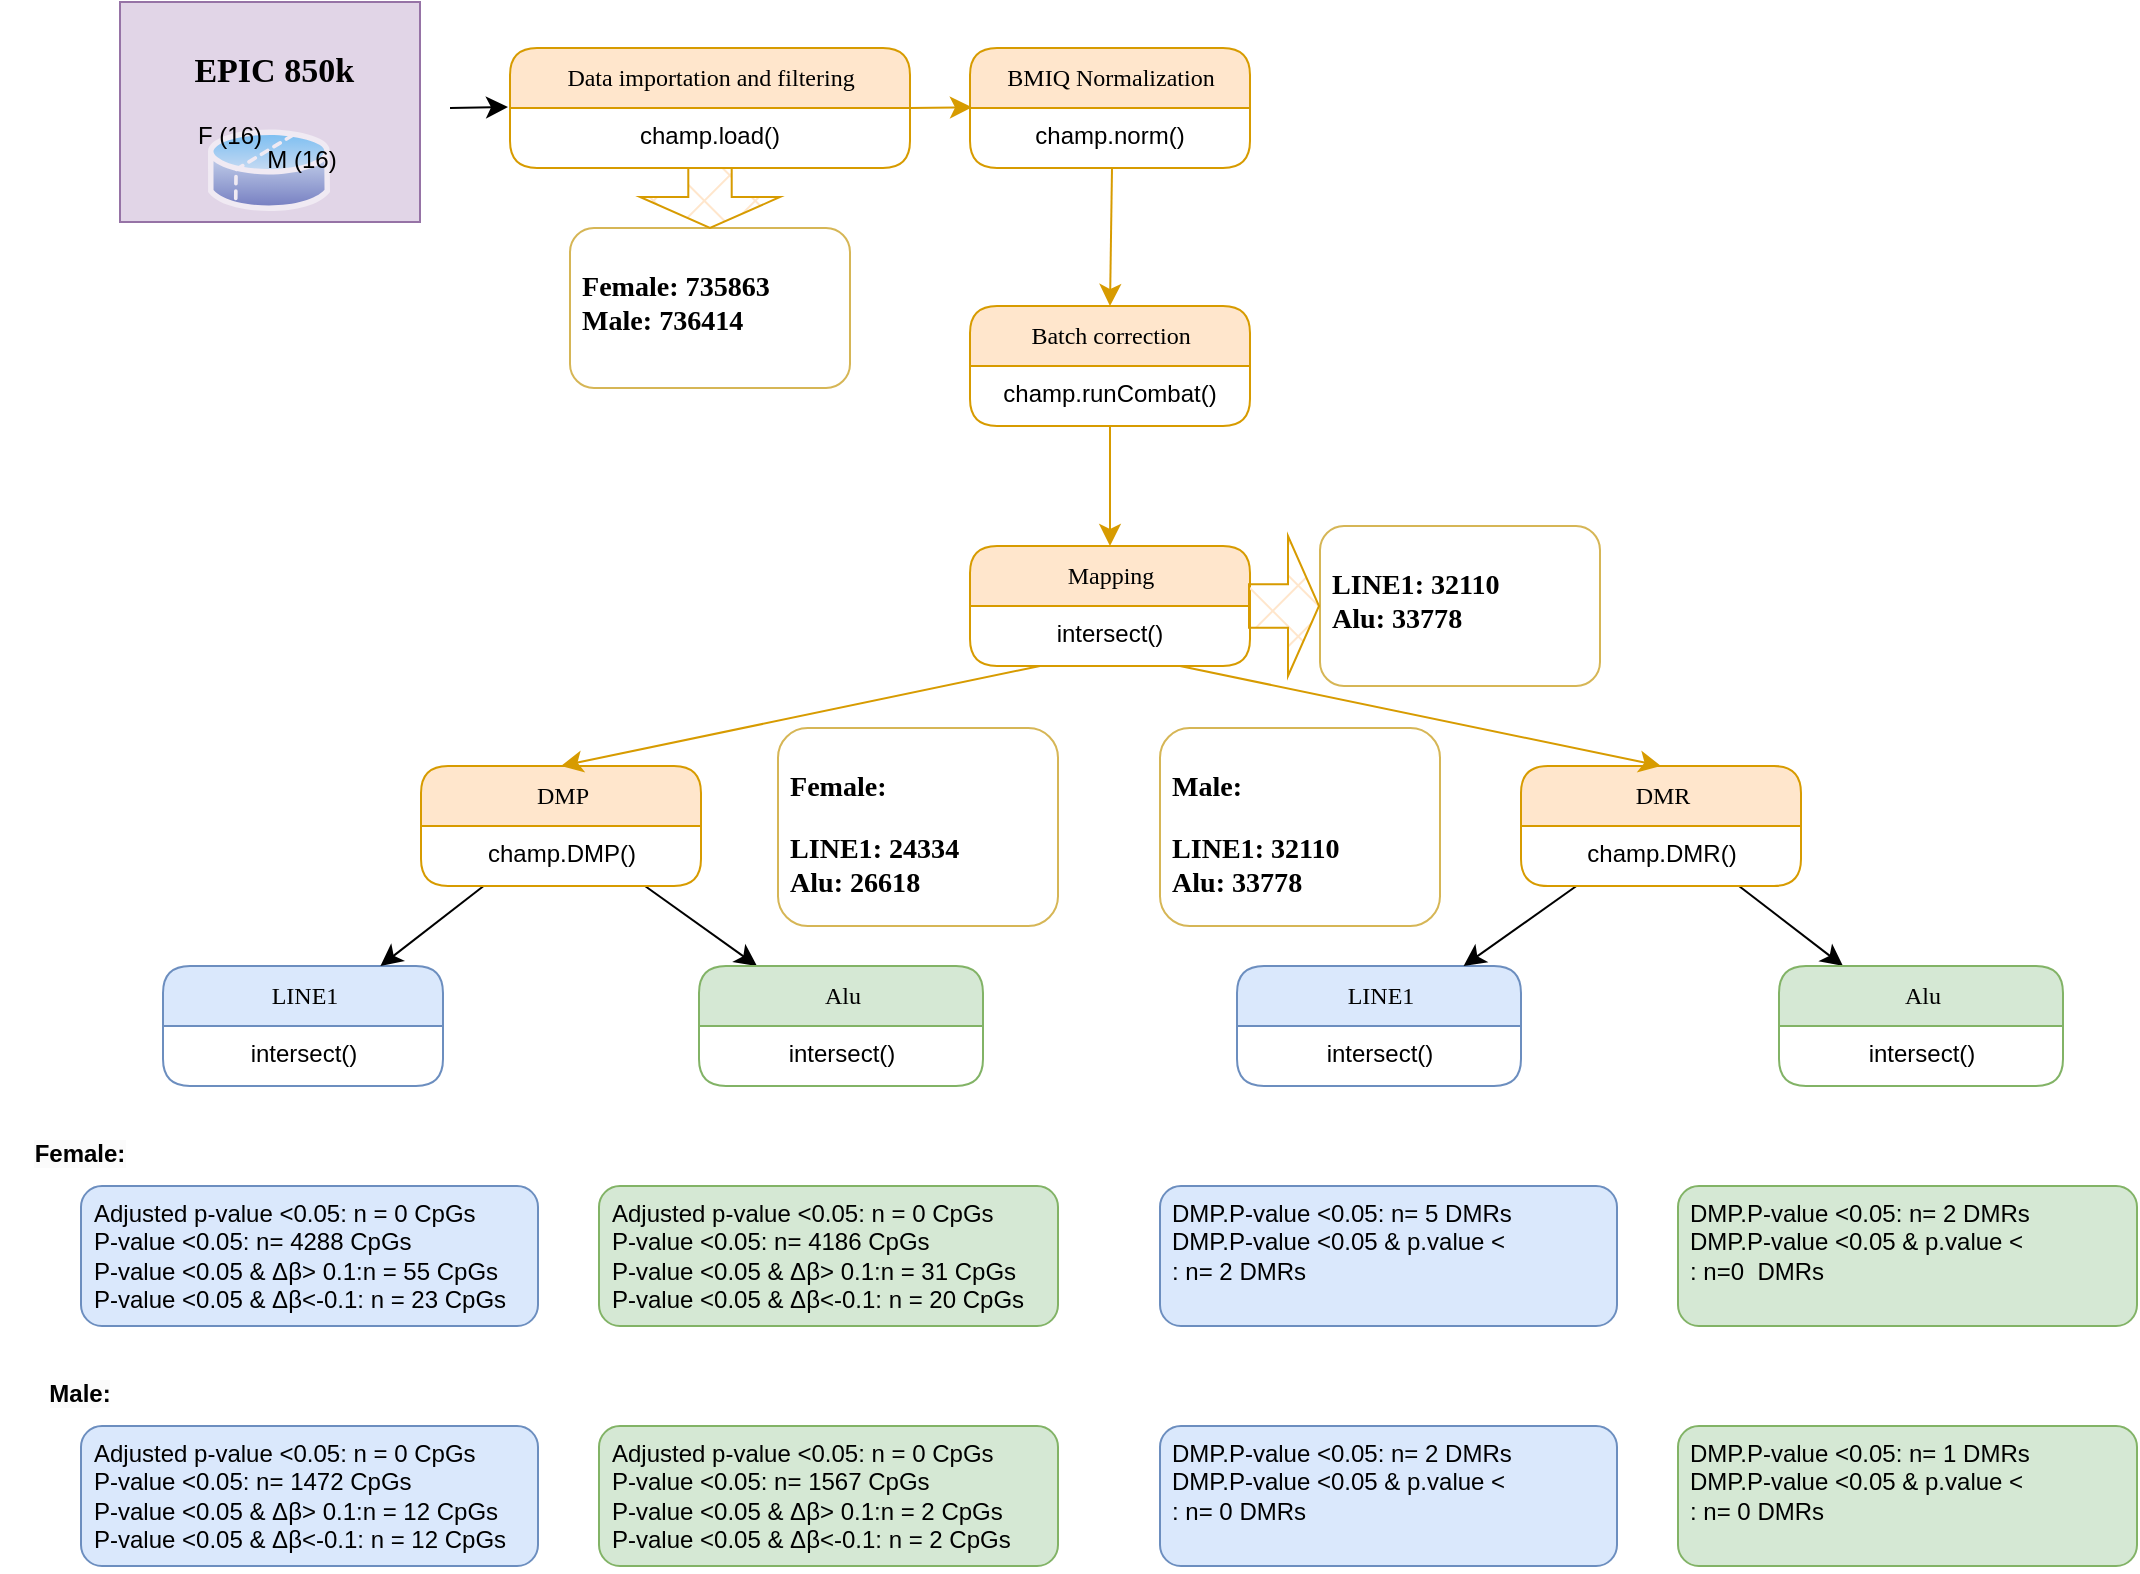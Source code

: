 <mxfile version="22.1.11" type="github">
  <diagram name="Page-1" id="52a04d89-c75d-2922-d76d-85b35f80e030">
    <mxGraphModel dx="1434" dy="738" grid="1" gridSize="10" guides="1" tooltips="1" connect="1" arrows="1" fold="1" page="1" pageScale="1" pageWidth="1100" pageHeight="850" background="none" math="0" shadow="0">
      <root>
        <mxCell id="0" />
        <mxCell id="1" parent="0" />
        <mxCell id="17472293e6e8944d-30" value="&lt;b style=&quot;font-size: 17px;&quot;&gt;&amp;nbsp;EPIC 850k&lt;br&gt;&lt;br&gt;&lt;br&gt;&lt;/b&gt;" style="whiteSpace=wrap;html=1;rounded=0;shadow=0;comic=0;labelBackgroundColor=none;strokeWidth=1;fontFamily=Verdana;fontSize=12;align=center;fillColor=#e1d5e7;strokeColor=#9673a6;" parent="1" vertex="1">
          <mxGeometry x="60" y="17" width="150" height="110" as="geometry" />
        </mxCell>
        <mxCell id="1fdf3b25b50cf41e-1" value="Data importation and filtering" style="swimlane;html=1;fontStyle=0;childLayout=stackLayout;horizontal=1;startSize=30;fillColor=#ffe6cc;horizontalStack=0;resizeParent=1;resizeLast=0;collapsible=1;marginBottom=0;swimlaneFillColor=#ffffff;align=center;rounded=1;shadow=0;comic=0;labelBackgroundColor=none;strokeWidth=1;fontFamily=Verdana;fontSize=12;strokeColor=#d79b00;" parent="1" vertex="1">
          <mxGeometry x="255" y="40" width="200" height="60" as="geometry">
            <mxRectangle x="210" y="40" width="220" height="30" as="alternateBounds" />
          </mxGeometry>
        </mxCell>
        <mxCell id="1fdf3b25b50cf41e-2" value="champ.load()" style="text;html=1;spacingLeft=4;spacingRight=4;whiteSpace=wrap;overflow=hidden;rotatable=0;points=[[0,0.5],[1,0.5]];portConstraint=eastwest;align=center;rounded=1;" parent="1fdf3b25b50cf41e-1" vertex="1">
          <mxGeometry y="30" width="200" height="30" as="geometry" />
        </mxCell>
        <mxCell id="1fdf3b25b50cf41e-39" style="edgeStyle=none;html=1;labelBackgroundColor=none;startFill=0;startSize=8;endFill=1;endSize=8;fontFamily=Verdana;fontSize=12;exitX=0.5;exitY=1;exitDx=0;exitDy=0;entryX=0.5;entryY=0;entryDx=0;entryDy=0;fillColor=#ffe6cc;strokeColor=#d79b00;exitPerimeter=0;" parent="1" source="kF38xr9CEb3hzS80Rq1o-6" target="1fdf3b25b50cf41e-9" edge="1">
          <mxGeometry relative="1" as="geometry">
            <mxPoint x="655" y="70" as="targetPoint" />
          </mxGeometry>
        </mxCell>
        <mxCell id="1fdf3b25b50cf41e-7" value="BMIQ Normalization" style="swimlane;html=1;fontStyle=0;childLayout=stackLayout;horizontal=1;startSize=30;fillColor=#ffe6cc;horizontalStack=0;resizeParent=1;resizeLast=0;collapsible=1;marginBottom=0;swimlaneFillColor=#ffffff;align=center;rounded=1;shadow=0;comic=0;labelBackgroundColor=none;strokeWidth=1;fontFamily=Verdana;fontSize=12;strokeColor=#d79b00;" parent="1" vertex="1">
          <mxGeometry x="485" y="40" width="140" height="60" as="geometry" />
        </mxCell>
        <mxCell id="1fdf3b25b50cf41e-8" value="champ.norm()" style="text;html=1;spacingLeft=4;spacingRight=4;whiteSpace=wrap;overflow=hidden;rotatable=0;points=[[0,0.5],[1,0.5]];portConstraint=eastwest;align=center;rounded=1;" parent="1fdf3b25b50cf41e-7" vertex="1">
          <mxGeometry y="30" width="140" height="30" as="geometry" />
        </mxCell>
        <mxCell id="1fdf3b25b50cf41e-9" value="Mapping" style="swimlane;html=1;fontStyle=0;childLayout=stackLayout;horizontal=1;startSize=30;fillColor=#ffe6cc;horizontalStack=0;resizeParent=1;resizeLast=0;collapsible=1;marginBottom=0;swimlaneFillColor=#ffffff;align=center;rounded=1;shadow=0;comic=0;labelBackgroundColor=none;strokeWidth=1;fontFamily=Verdana;fontSize=12;strokeColor=#d79b00;" parent="1" vertex="1">
          <mxGeometry x="485" y="289" width="140" height="60" as="geometry" />
        </mxCell>
        <mxCell id="1fdf3b25b50cf41e-10" value="intersect()" style="text;html=1;spacingLeft=4;spacingRight=4;whiteSpace=wrap;overflow=hidden;rotatable=0;points=[[0,0.5],[1,0.5]];portConstraint=eastwest;align=center;rounded=1;" parent="1fdf3b25b50cf41e-9" vertex="1">
          <mxGeometry y="30" width="140" height="30" as="geometry" />
        </mxCell>
        <mxCell id="1fdf3b25b50cf41e-17" value="LINE1" style="swimlane;html=1;fontStyle=0;childLayout=stackLayout;horizontal=1;startSize=30;fillColor=#dae8fc;horizontalStack=0;resizeParent=1;resizeLast=0;collapsible=1;marginBottom=0;swimlaneFillColor=#ffffff;align=center;rounded=1;shadow=0;comic=0;labelBackgroundColor=none;strokeWidth=1;fontFamily=Verdana;fontSize=12;strokeColor=#6c8ebf;" parent="1" vertex="1">
          <mxGeometry x="81.5" y="499" width="140" height="60" as="geometry" />
        </mxCell>
        <mxCell id="4qwCoFZ07J---frFrzl5-16" value="intersect()" style="text;html=1;strokeColor=none;fillColor=none;spacingLeft=4;spacingRight=4;whiteSpace=wrap;overflow=hidden;rotatable=0;points=[[0,0.5],[1,0.5]];portConstraint=eastwest;align=center;" parent="1fdf3b25b50cf41e-17" vertex="1">
          <mxGeometry y="30" width="140" height="30" as="geometry" />
        </mxCell>
        <mxCell id="1fdf3b25b50cf41e-44" style="edgeStyle=none;html=1;labelBackgroundColor=none;startFill=0;startSize=8;endFill=1;endSize=8;fontFamily=Verdana;fontSize=12;" parent="1" source="1fdf3b25b50cf41e-19" target="1fdf3b25b50cf41e-21" edge="1">
          <mxGeometry relative="1" as="geometry" />
        </mxCell>
        <mxCell id="1fdf3b25b50cf41e-48" style="edgeStyle=none;html=1;labelBackgroundColor=none;startFill=0;startSize=8;endFill=1;endSize=8;fontFamily=Verdana;fontSize=12;" parent="1" source="1fdf3b25b50cf41e-19" target="1fdf3b25b50cf41e-17" edge="1">
          <mxGeometry relative="1" as="geometry" />
        </mxCell>
        <mxCell id="1fdf3b25b50cf41e-19" value="DMP" style="swimlane;html=1;fontStyle=0;childLayout=stackLayout;horizontal=1;startSize=30;fillColor=#ffe6cc;horizontalStack=0;resizeParent=1;resizeLast=0;collapsible=1;marginBottom=0;swimlaneFillColor=#ffffff;align=center;rounded=1;shadow=0;comic=0;labelBackgroundColor=none;strokeWidth=1;fontFamily=Verdana;fontSize=12;strokeColor=#d79b00;" parent="1" vertex="1">
          <mxGeometry x="210.5" y="399" width="140" height="60" as="geometry" />
        </mxCell>
        <mxCell id="1fdf3b25b50cf41e-20" value="champ.DMP()" style="text;html=1;spacingLeft=4;spacingRight=4;whiteSpace=wrap;overflow=hidden;rotatable=0;points=[[0,0.5],[1,0.5]];portConstraint=eastwest;align=center;rounded=1;" parent="1fdf3b25b50cf41e-19" vertex="1">
          <mxGeometry y="30" width="140" height="30" as="geometry" />
        </mxCell>
        <mxCell id="1fdf3b25b50cf41e-21" value="Alu" style="swimlane;html=1;fontStyle=0;childLayout=stackLayout;horizontal=1;startSize=30;fillColor=#d5e8d4;horizontalStack=0;resizeParent=1;resizeLast=0;collapsible=1;marginBottom=0;swimlaneFillColor=#ffffff;align=center;rounded=1;shadow=0;comic=0;labelBackgroundColor=none;strokeWidth=1;fontFamily=Verdana;fontSize=12;strokeColor=#82b366;" parent="1" vertex="1">
          <mxGeometry x="349.5" y="499" width="142" height="60" as="geometry" />
        </mxCell>
        <mxCell id="4qwCoFZ07J---frFrzl5-17" value="intersect()" style="text;html=1;strokeColor=none;fillColor=none;spacingLeft=4;spacingRight=4;whiteSpace=wrap;overflow=hidden;rotatable=0;points=[[0,0.5],[1,0.5]];portConstraint=eastwest;align=center;" parent="1fdf3b25b50cf41e-21" vertex="1">
          <mxGeometry y="30" width="142" height="30" as="geometry" />
        </mxCell>
        <mxCell id="1fdf3b25b50cf41e-36" style="edgeStyle=none;html=1;labelBackgroundColor=none;startFill=0;startSize=8;endFill=1;endSize=8;fontFamily=Verdana;fontSize=12;exitX=0.25;exitY=1;exitDx=0;exitDy=0;entryX=0.5;entryY=0;entryDx=0;entryDy=0;fillColor=#ffe6cc;strokeColor=#d79b00;" parent="1" source="1fdf3b25b50cf41e-9" target="1fdf3b25b50cf41e-19" edge="1">
          <mxGeometry relative="1" as="geometry">
            <Array as="points" />
          </mxGeometry>
        </mxCell>
        <mxCell id="4qwCoFZ07J---frFrzl5-2" style="edgeStyle=none;html=1;labelBackgroundColor=none;startFill=0;startSize=8;endFill=1;endSize=8;fontFamily=Verdana;fontSize=12;entryX=0.007;entryY=-0.012;entryDx=0;entryDy=0;entryPerimeter=0;fillColor=#ffe6cc;strokeColor=#d79b00;" parent="1" target="1fdf3b25b50cf41e-8" edge="1">
          <mxGeometry relative="1" as="geometry">
            <mxPoint x="455" y="70" as="sourcePoint" />
            <mxPoint x="484" y="69.5" as="targetPoint" />
          </mxGeometry>
        </mxCell>
        <mxCell id="4qwCoFZ07J---frFrzl5-4" style="edgeStyle=none;html=1;labelBackgroundColor=none;startFill=0;startSize=8;endFill=1;endSize=8;fontFamily=Verdana;fontSize=12;" parent="1" edge="1">
          <mxGeometry relative="1" as="geometry">
            <mxPoint x="225" y="70" as="sourcePoint" />
            <mxPoint x="254" y="69.5" as="targetPoint" />
          </mxGeometry>
        </mxCell>
        <mxCell id="4qwCoFZ07J---frFrzl5-7" value="LINE1" style="swimlane;html=1;fontStyle=0;childLayout=stackLayout;horizontal=1;startSize=30;fillColor=#dae8fc;horizontalStack=0;resizeParent=1;resizeLast=0;collapsible=1;marginBottom=0;swimlaneFillColor=#ffffff;align=center;rounded=1;shadow=0;comic=0;labelBackgroundColor=none;strokeWidth=1;fontFamily=Verdana;fontSize=12;strokeColor=#6c8ebf;" parent="1" vertex="1">
          <mxGeometry x="618.5" y="499" width="142" height="60" as="geometry" />
        </mxCell>
        <mxCell id="4qwCoFZ07J---frFrzl5-18" value="intersect()" style="text;html=1;strokeColor=none;fillColor=none;spacingLeft=4;spacingRight=4;whiteSpace=wrap;overflow=hidden;rotatable=0;points=[[0,0.5],[1,0.5]];portConstraint=eastwest;align=center;" parent="4qwCoFZ07J---frFrzl5-7" vertex="1">
          <mxGeometry y="30" width="142" height="30" as="geometry" />
        </mxCell>
        <mxCell id="4qwCoFZ07J---frFrzl5-9" style="edgeStyle=none;html=1;labelBackgroundColor=none;startFill=0;startSize=8;endFill=1;endSize=8;fontFamily=Verdana;fontSize=12;" parent="1" source="4qwCoFZ07J---frFrzl5-11" target="4qwCoFZ07J---frFrzl5-13" edge="1">
          <mxGeometry relative="1" as="geometry" />
        </mxCell>
        <mxCell id="4qwCoFZ07J---frFrzl5-10" style="edgeStyle=none;html=1;labelBackgroundColor=none;startFill=0;startSize=8;endFill=1;endSize=8;fontFamily=Verdana;fontSize=12;" parent="1" source="4qwCoFZ07J---frFrzl5-11" target="4qwCoFZ07J---frFrzl5-7" edge="1">
          <mxGeometry relative="1" as="geometry" />
        </mxCell>
        <mxCell id="4qwCoFZ07J---frFrzl5-11" value="DMR" style="swimlane;html=1;fontStyle=0;childLayout=stackLayout;horizontal=1;startSize=30;fillColor=#ffe6cc;horizontalStack=0;resizeParent=1;resizeLast=0;collapsible=1;marginBottom=0;swimlaneFillColor=#ffffff;align=center;rounded=1;shadow=0;comic=0;labelBackgroundColor=none;strokeWidth=1;fontFamily=Verdana;fontSize=12;strokeColor=#d79b00;" parent="1" vertex="1">
          <mxGeometry x="760.5" y="399" width="140" height="60" as="geometry" />
        </mxCell>
        <mxCell id="4qwCoFZ07J---frFrzl5-12" value="champ.DMR()" style="text;html=1;spacingLeft=4;spacingRight=4;whiteSpace=wrap;overflow=hidden;rotatable=0;points=[[0,0.5],[1,0.5]];portConstraint=eastwest;align=center;rounded=1;" parent="4qwCoFZ07J---frFrzl5-11" vertex="1">
          <mxGeometry y="30" width="140" height="30" as="geometry" />
        </mxCell>
        <mxCell id="4qwCoFZ07J---frFrzl5-13" value="Alu" style="swimlane;html=1;fontStyle=0;childLayout=stackLayout;horizontal=1;startSize=30;fillColor=#d5e8d4;horizontalStack=0;resizeParent=1;resizeLast=0;collapsible=1;marginBottom=0;swimlaneFillColor=#ffffff;align=center;rounded=1;shadow=0;comic=0;labelBackgroundColor=none;strokeWidth=1;fontFamily=Verdana;fontSize=12;strokeColor=#82b366;" parent="1" vertex="1">
          <mxGeometry x="889.5" y="499" width="142" height="60" as="geometry" />
        </mxCell>
        <mxCell id="4qwCoFZ07J---frFrzl5-19" value="intersect()" style="text;html=1;strokeColor=none;fillColor=none;spacingLeft=4;spacingRight=4;whiteSpace=wrap;overflow=hidden;rotatable=0;points=[[0,0.5],[1,0.5]];portConstraint=eastwest;align=center;" parent="4qwCoFZ07J---frFrzl5-13" vertex="1">
          <mxGeometry y="30" width="142" height="30" as="geometry" />
        </mxCell>
        <mxCell id="4qwCoFZ07J---frFrzl5-15" style="edgeStyle=none;html=1;labelBackgroundColor=none;startFill=0;startSize=8;endFill=1;endSize=8;fontFamily=Verdana;fontSize=12;entryX=0.5;entryY=0;entryDx=0;entryDy=0;exitX=0.75;exitY=1;exitDx=0;exitDy=0;fillColor=#ffe6cc;strokeColor=#d79b00;" parent="1" source="1fdf3b25b50cf41e-9" target="4qwCoFZ07J---frFrzl5-11" edge="1">
          <mxGeometry relative="1" as="geometry">
            <mxPoint x="608.5" y="359" as="sourcePoint" />
            <Array as="points" />
          </mxGeometry>
        </mxCell>
        <mxCell id="4qwCoFZ07J---frFrzl5-38" value="Adjusted p-value &amp;lt;0.05: n = 0 CpGs &lt;br&gt;P-value &amp;lt;0.05: n= 4288 CpGs&lt;br&gt;P-value &amp;lt;0.05 &amp;amp; Δβ&amp;gt; 0.1:n = 55 CpGs&lt;br&gt;P-value &amp;lt;0.05 &amp;amp; Δβ&amp;lt;-0.1: n = 23 CpGs" style="text;html=1;spacingLeft=4;spacingRight=4;whiteSpace=wrap;overflow=hidden;rotatable=0;points=[[0,0.5],[1,0.5]];portConstraint=eastwest;align=left;rounded=1;fillColor=#dae8fc;strokeColor=#6c8ebf;" parent="1" vertex="1">
          <mxGeometry x="40.5" y="609" width="228.5" height="70" as="geometry" />
        </mxCell>
        <mxCell id="4qwCoFZ07J---frFrzl5-40" value="&lt;span style=&quot;color: rgb(0, 0, 0); font-family: Helvetica; font-size: 12px; font-style: normal; font-variant-ligatures: normal; font-variant-caps: normal; letter-spacing: normal; orphans: 2; text-indent: 0px; text-transform: none; widows: 2; word-spacing: 0px; -webkit-text-stroke-width: 0px; background-color: rgb(251, 251, 251); text-decoration-thickness: initial; text-decoration-style: initial; text-decoration-color: initial; float: none; display: inline !important;&quot;&gt;Female:&lt;/span&gt;" style="text;whiteSpace=wrap;html=1;fontSize=12;fontFamily=Helvetica;fontColor=default;align=center;fontStyle=1" parent="1" vertex="1">
          <mxGeometry y="579" width="80" height="30" as="geometry" />
        </mxCell>
        <mxCell id="4qwCoFZ07J---frFrzl5-41" value="&lt;span style=&quot;color: rgb(0, 0, 0); font-family: Helvetica; font-size: 12px; font-style: normal; font-variant-ligatures: normal; font-variant-caps: normal; letter-spacing: normal; orphans: 2; text-indent: 0px; text-transform: none; widows: 2; word-spacing: 0px; -webkit-text-stroke-width: 0px; background-color: rgb(251, 251, 251); text-decoration-thickness: initial; text-decoration-style: initial; text-decoration-color: initial; float: none; display: inline !important;&quot;&gt;Male:&lt;/span&gt;" style="text;whiteSpace=wrap;html=1;fontSize=12;fontFamily=Helvetica;fontColor=default;align=center;fontStyle=1" parent="1" vertex="1">
          <mxGeometry y="699" width="80" height="30" as="geometry" />
        </mxCell>
        <mxCell id="4qwCoFZ07J---frFrzl5-49" value="Adjusted p-value &amp;lt;0.05: n = 0 CpGs &lt;br&gt;P-value &amp;lt;0.05: n= 4186 CpGs&lt;br&gt;P-value &amp;lt;0.05 &amp;amp; Δβ&amp;gt; 0.1:n = 31 CpGs&lt;br&gt;P-value &amp;lt;0.05 &amp;amp; Δβ&amp;lt;-0.1: n = 20 CpGs" style="text;html=1;spacingLeft=4;spacingRight=4;whiteSpace=wrap;overflow=hidden;rotatable=0;points=[[0,0.5],[1,0.5]];portConstraint=eastwest;align=left;rounded=1;fillColor=#d5e8d4;strokeColor=#82b366;" parent="1" vertex="1">
          <mxGeometry x="299.5" y="609" width="229.5" height="70" as="geometry" />
        </mxCell>
        <mxCell id="Ja_EyhXRywDoUnEthyH--2" value="&lt;h3&gt;&lt;font face=&quot;Verdana&quot;&gt;&lt;span style=&quot;background-color: initial;&quot;&gt;Female: 735863&lt;br&gt;&lt;/span&gt;&lt;/font&gt;&lt;font face=&quot;Verdana&quot;&gt;&lt;span style=&quot;background-color: initial;&quot;&gt;Male: 736414&lt;/span&gt;&lt;/font&gt;&lt;/h3&gt;" style="text;html=1;spacingLeft=4;spacingRight=4;whiteSpace=wrap;overflow=hidden;rotatable=0;points=[[0,0.5],[1,0.5]];portConstraint=eastwest;align=left;rounded=1;fillColor=default;strokeColor=#d6b656;fillStyle=cross-hatch;" parent="1" vertex="1">
          <mxGeometry x="285" y="130" width="140" height="80" as="geometry" />
        </mxCell>
        <mxCell id="kF38xr9CEb3hzS80Rq1o-1" value="" style="html=1;shadow=0;dashed=0;align=center;verticalAlign=middle;shape=mxgraph.arrows2.arrow;dy=0.69;dx=15.5;direction=south;notch=0;fillColor=#ffe6cc;strokeColor=#d79b00;fillStyle=cross-hatch;" parent="1" vertex="1">
          <mxGeometry x="320" y="100" width="70" height="30" as="geometry" />
        </mxCell>
        <mxCell id="kF38xr9CEb3hzS80Rq1o-2" value="&lt;h3&gt;&lt;font face=&quot;Verdana&quot;&gt;&lt;span style=&quot;background-color: initial;&quot;&gt;LINE1: 32110&lt;br&gt;&lt;/span&gt;&lt;/font&gt;&lt;font face=&quot;Verdana&quot;&gt;&lt;span style=&quot;background-color: initial;&quot;&gt;Alu: 33778&lt;/span&gt;&lt;/font&gt;&lt;/h3&gt;" style="text;html=1;spacingLeft=4;spacingRight=4;whiteSpace=wrap;overflow=hidden;rotatable=0;points=[[0,0.5],[1,0.5]];portConstraint=eastwest;align=left;rounded=1;fillColor=default;strokeColor=#d6b656;fillStyle=cross-hatch;" parent="1" vertex="1">
          <mxGeometry x="660" y="279" width="140" height="80" as="geometry" />
        </mxCell>
        <mxCell id="kF38xr9CEb3hzS80Rq1o-5" value="Batch correction" style="swimlane;html=1;fontStyle=0;childLayout=stackLayout;horizontal=1;startSize=30;fillColor=#ffe6cc;horizontalStack=0;resizeParent=1;resizeLast=0;collapsible=1;marginBottom=0;swimlaneFillColor=#ffffff;align=center;rounded=1;shadow=0;comic=0;labelBackgroundColor=none;strokeWidth=1;fontFamily=Verdana;fontSize=12;strokeColor=#d79b00;" parent="1" vertex="1">
          <mxGeometry x="485" y="169" width="140" height="60" as="geometry" />
        </mxCell>
        <mxCell id="kF38xr9CEb3hzS80Rq1o-6" value="champ.runCombat()" style="text;html=1;spacingLeft=4;spacingRight=4;whiteSpace=wrap;overflow=hidden;rotatable=0;points=[[0,0.5],[1,0.5]];portConstraint=eastwest;align=center;rounded=1;" parent="kF38xr9CEb3hzS80Rq1o-5" vertex="1">
          <mxGeometry y="30" width="140" height="30" as="geometry" />
        </mxCell>
        <mxCell id="kF38xr9CEb3hzS80Rq1o-7" style="edgeStyle=none;html=1;labelBackgroundColor=none;startFill=0;startSize=8;endFill=1;endSize=8;fontFamily=Verdana;fontSize=12;entryX=0.5;entryY=0;entryDx=0;entryDy=0;fillColor=#ffe6cc;strokeColor=#d79b00;" parent="1" target="kF38xr9CEb3hzS80Rq1o-5" edge="1">
          <mxGeometry relative="1" as="geometry">
            <mxPoint x="555" y="160" as="targetPoint" />
            <mxPoint x="556" y="100" as="sourcePoint" />
          </mxGeometry>
        </mxCell>
        <mxCell id="kF38xr9CEb3hzS80Rq1o-8" value="" style="html=1;shadow=0;dashed=0;align=center;verticalAlign=middle;shape=mxgraph.arrows2.arrow;dy=0.69;dx=15.5;direction=south;notch=0;fillColor=#ffe6cc;strokeColor=#d79b00;fillStyle=cross-hatch;rotation=-90;" parent="1" vertex="1">
          <mxGeometry x="607" y="301.5" width="70" height="35" as="geometry" />
        </mxCell>
        <mxCell id="kF38xr9CEb3hzS80Rq1o-9" value="Adjusted p-value &amp;lt;0.05: n = 0 CpGs &lt;br&gt;P-value &amp;lt;0.05: n= 1472 CpGs&lt;br&gt;P-value &amp;lt;0.05 &amp;amp; Δβ&amp;gt; 0.1:n = 12 CpGs&lt;br&gt;P-value &amp;lt;0.05 &amp;amp; Δβ&amp;lt;-0.1: n = 12 CpGs" style="text;html=1;spacingLeft=4;spacingRight=4;whiteSpace=wrap;overflow=hidden;rotatable=0;points=[[0,0.5],[1,0.5]];portConstraint=eastwest;align=left;rounded=1;fillColor=#dae8fc;strokeColor=#6c8ebf;" parent="1" vertex="1">
          <mxGeometry x="40.5" y="729" width="228.5" height="70" as="geometry" />
        </mxCell>
        <mxCell id="kF38xr9CEb3hzS80Rq1o-10" value="Adjusted p-value &amp;lt;0.05: n = 0 CpGs &lt;br&gt;P-value &amp;lt;0.05: n= 1567 CpGs&lt;br&gt;P-value &amp;lt;0.05 &amp;amp; Δβ&amp;gt; 0.1:n = 2 CpGs&lt;br&gt;P-value &amp;lt;0.05 &amp;amp; Δβ&amp;lt;-0.1: n = 2 CpGs" style="text;html=1;spacingLeft=4;spacingRight=4;whiteSpace=wrap;overflow=hidden;rotatable=0;points=[[0,0.5],[1,0.5]];portConstraint=eastwest;align=left;rounded=1;fillColor=#d5e8d4;strokeColor=#82b366;" parent="1" vertex="1">
          <mxGeometry x="299.5" y="729" width="229.5" height="70" as="geometry" />
        </mxCell>
        <mxCell id="kF38xr9CEb3hzS80Rq1o-11" value="DMP.P-value &amp;lt;0.05: n= 5 DMRs&lt;br&gt;DMP.P-value &amp;lt;0.05 &amp;amp; p.value &amp;lt; &lt;br&gt;: n= 2 DMRs" style="text;html=1;spacingLeft=4;spacingRight=4;whiteSpace=wrap;overflow=hidden;rotatable=0;points=[[0,0.5],[1,0.5]];portConstraint=eastwest;align=left;rounded=1;fillColor=#dae8fc;strokeColor=#6c8ebf;" parent="1" vertex="1">
          <mxGeometry x="580" y="609" width="228.5" height="70" as="geometry" />
        </mxCell>
        <mxCell id="kF38xr9CEb3hzS80Rq1o-12" value="DMP.P-value &amp;lt;0.05: n= 2 DMRs&lt;br style=&quot;border-color: var(--border-color);&quot;&gt;DMP.P-value &amp;lt;0.05 &amp;amp; p.value &amp;lt;&lt;br style=&quot;border-color: var(--border-color);&quot;&gt;: n=0&amp;nbsp; DMRs" style="text;html=1;spacingLeft=4;spacingRight=4;whiteSpace=wrap;overflow=hidden;rotatable=0;points=[[0,0.5],[1,0.5]];portConstraint=eastwest;align=left;rounded=1;fillColor=#d5e8d4;strokeColor=#82b366;" parent="1" vertex="1">
          <mxGeometry x="839" y="609" width="229.5" height="70" as="geometry" />
        </mxCell>
        <mxCell id="kF38xr9CEb3hzS80Rq1o-13" value="DMP.P-value &amp;lt;0.05: n= 2 DMRs&lt;br style=&quot;border-color: var(--border-color);&quot;&gt;DMP.P-value &amp;lt;0.05 &amp;amp; p.value &amp;lt;&lt;br style=&quot;border-color: var(--border-color);&quot;&gt;: n= 0 DMRs" style="text;html=1;spacingLeft=4;spacingRight=4;whiteSpace=wrap;overflow=hidden;rotatable=0;points=[[0,0.5],[1,0.5]];portConstraint=eastwest;align=left;rounded=1;fillColor=#dae8fc;strokeColor=#6c8ebf;" parent="1" vertex="1">
          <mxGeometry x="580" y="729" width="228.5" height="70" as="geometry" />
        </mxCell>
        <mxCell id="kF38xr9CEb3hzS80Rq1o-14" value="DMP.P-value &amp;lt;0.05: n= 1 DMRs&lt;br style=&quot;border-color: var(--border-color);&quot;&gt;DMP.P-value &amp;lt;0.05 &amp;amp; p.value &amp;lt;&lt;br style=&quot;border-color: var(--border-color);&quot;&gt;: n= 0 DMRs" style="text;html=1;spacingLeft=4;spacingRight=4;whiteSpace=wrap;overflow=hidden;rotatable=0;points=[[0,0.5],[1,0.5]];portConstraint=eastwest;align=left;rounded=1;fillColor=#d5e8d4;strokeColor=#82b366;" parent="1" vertex="1">
          <mxGeometry x="839" y="729" width="229.5" height="70" as="geometry" />
        </mxCell>
        <mxCell id="kF38xr9CEb3hzS80Rq1o-16" value="&lt;h3&gt;&lt;font face=&quot;Verdana&quot;&gt;&lt;span style=&quot;background-color: initial;&quot;&gt;Male:&lt;/span&gt;&lt;/font&gt;&lt;/h3&gt;&lt;h3&gt;&lt;font face=&quot;Verdana&quot;&gt;&lt;span style=&quot;background-color: initial;&quot;&gt;LINE1: 32110&lt;br&gt;&lt;/span&gt;&lt;/font&gt;&lt;font face=&quot;Verdana&quot;&gt;&lt;span style=&quot;background-color: initial;&quot;&gt;Alu: 33778&lt;/span&gt;&lt;/font&gt;&lt;/h3&gt;" style="text;html=1;spacingLeft=4;spacingRight=4;whiteSpace=wrap;overflow=hidden;rotatable=0;points=[[0,0.5],[1,0.5]];portConstraint=eastwest;align=left;rounded=1;fillColor=default;strokeColor=#d6b656;fillStyle=cross-hatch;" parent="1" vertex="1">
          <mxGeometry x="580" y="380" width="140" height="99" as="geometry" />
        </mxCell>
        <mxCell id="kF38xr9CEb3hzS80Rq1o-17" value="&lt;h3&gt;&lt;font face=&quot;Verdana&quot;&gt;&lt;span style=&quot;background-color: initial;&quot;&gt;Female:&lt;/span&gt;&lt;/font&gt;&lt;/h3&gt;&lt;h3&gt;&lt;font face=&quot;Verdana&quot;&gt;&lt;span style=&quot;background-color: initial;&quot;&gt;LINE1: 24334&lt;br&gt;&lt;/span&gt;&lt;/font&gt;&lt;font face=&quot;Verdana&quot;&gt;&lt;span style=&quot;background-color: initial;&quot;&gt;Alu: 26618&lt;/span&gt;&lt;/font&gt;&lt;/h3&gt;" style="text;html=1;spacingLeft=4;spacingRight=4;whiteSpace=wrap;overflow=hidden;rotatable=0;points=[[0,0.5],[1,0.5]];portConstraint=eastwest;align=left;rounded=1;fillColor=default;strokeColor=#d6b656;fillStyle=cross-hatch;" parent="1" vertex="1">
          <mxGeometry x="389" y="380" width="140" height="99" as="geometry" />
        </mxCell>
        <mxCell id="qbtU2bMe_HhItYjz29Yd-3" value="" style="group" vertex="1" connectable="0" parent="1">
          <mxGeometry x="90" y="70" width="86" height="53.68" as="geometry" />
        </mxCell>
        <mxCell id="4qwCoFZ07J---frFrzl5-33" value="" style="image;aspect=fixed;perimeter=ellipsePerimeter;html=1;align=center;shadow=0;dashed=0;spacingTop=3;image=img/lib/active_directory/database_partition_2.svg;verticalAlign=middle;rotation=0;opacity=50;" parent="qbtU2bMe_HhItYjz29Yd-3" vertex="1">
          <mxGeometry x="14" y="8.54" width="61" height="45.14" as="geometry" />
        </mxCell>
        <mxCell id="4qwCoFZ07J---frFrzl5-36" value="F (16)" style="text;html=1;spacingLeft=4;spacingRight=4;whiteSpace=wrap;overflow=hidden;rotatable=0;points=[[0,0.5],[1,0.5]];portConstraint=eastwest;align=center;rounded=1;direction=west;" parent="qbtU2bMe_HhItYjz29Yd-3" vertex="1">
          <mxGeometry width="50" height="20" as="geometry" />
        </mxCell>
        <mxCell id="4qwCoFZ07J---frFrzl5-37" value="M (16)" style="text;html=1;spacingLeft=4;spacingRight=4;whiteSpace=wrap;overflow=hidden;rotatable=0;points=[[0,0.5],[1,0.5]];portConstraint=eastwest;align=center;rounded=1;direction=west;" parent="qbtU2bMe_HhItYjz29Yd-3" vertex="1">
          <mxGeometry x="36" y="11.54" width="50" height="20" as="geometry" />
        </mxCell>
      </root>
    </mxGraphModel>
  </diagram>
</mxfile>
